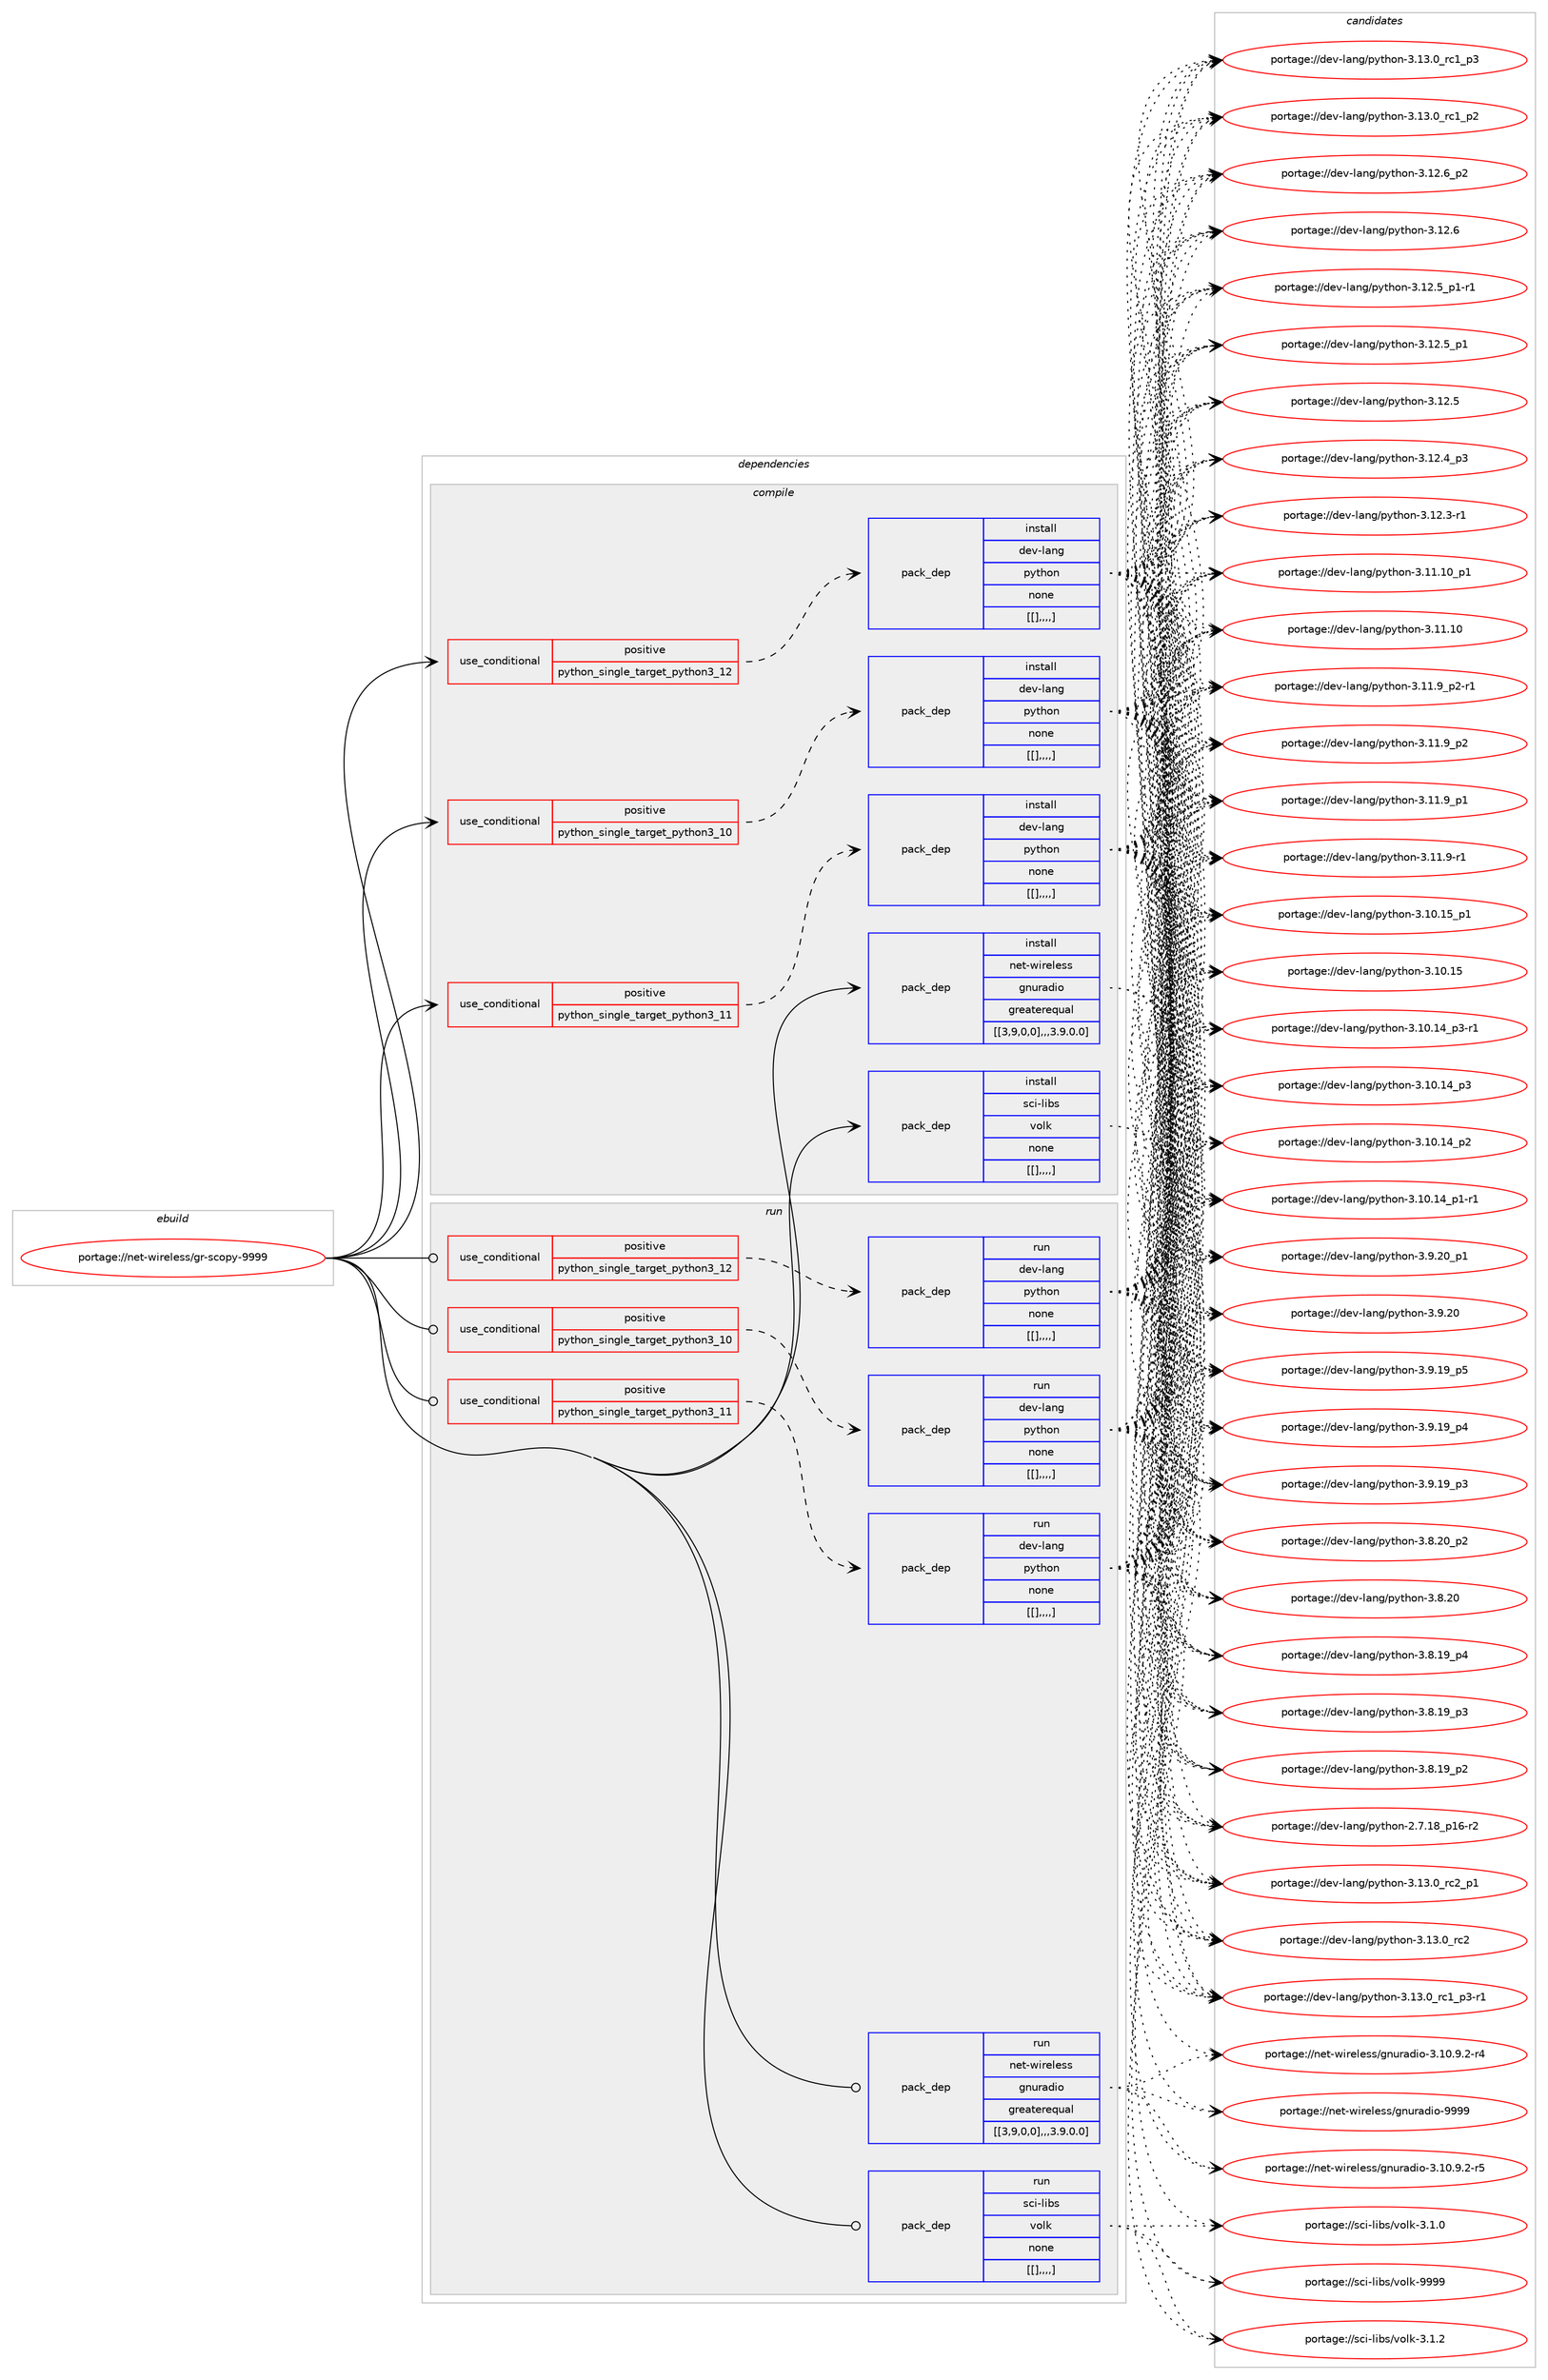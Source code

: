digraph prolog {

# *************
# Graph options
# *************

newrank=true;
concentrate=true;
compound=true;
graph [rankdir=LR,fontname=Helvetica,fontsize=10,ranksep=1.5];#, ranksep=2.5, nodesep=0.2];
edge  [arrowhead=vee];
node  [fontname=Helvetica,fontsize=10];

# **********
# The ebuild
# **********

subgraph cluster_leftcol {
color=gray;
label=<<i>ebuild</i>>;
id [label="portage://net-wireless/gr-scopy-9999", color=red, width=4, href="../net-wireless/gr-scopy-9999.svg"];
}

# ****************
# The dependencies
# ****************

subgraph cluster_midcol {
color=gray;
label=<<i>dependencies</i>>;
subgraph cluster_compile {
fillcolor="#eeeeee";
style=filled;
label=<<i>compile</i>>;
subgraph cond106685 {
dependency399062 [label=<<TABLE BORDER="0" CELLBORDER="1" CELLSPACING="0" CELLPADDING="4"><TR><TD ROWSPAN="3" CELLPADDING="10">use_conditional</TD></TR><TR><TD>positive</TD></TR><TR><TD>python_single_target_python3_10</TD></TR></TABLE>>, shape=none, color=red];
subgraph pack289542 {
dependency399063 [label=<<TABLE BORDER="0" CELLBORDER="1" CELLSPACING="0" CELLPADDING="4" WIDTH="220"><TR><TD ROWSPAN="6" CELLPADDING="30">pack_dep</TD></TR><TR><TD WIDTH="110">install</TD></TR><TR><TD>dev-lang</TD></TR><TR><TD>python</TD></TR><TR><TD>none</TD></TR><TR><TD>[[],,,,]</TD></TR></TABLE>>, shape=none, color=blue];
}
dependency399062:e -> dependency399063:w [weight=20,style="dashed",arrowhead="vee"];
}
id:e -> dependency399062:w [weight=20,style="solid",arrowhead="vee"];
subgraph cond106686 {
dependency399064 [label=<<TABLE BORDER="0" CELLBORDER="1" CELLSPACING="0" CELLPADDING="4"><TR><TD ROWSPAN="3" CELLPADDING="10">use_conditional</TD></TR><TR><TD>positive</TD></TR><TR><TD>python_single_target_python3_11</TD></TR></TABLE>>, shape=none, color=red];
subgraph pack289543 {
dependency399065 [label=<<TABLE BORDER="0" CELLBORDER="1" CELLSPACING="0" CELLPADDING="4" WIDTH="220"><TR><TD ROWSPAN="6" CELLPADDING="30">pack_dep</TD></TR><TR><TD WIDTH="110">install</TD></TR><TR><TD>dev-lang</TD></TR><TR><TD>python</TD></TR><TR><TD>none</TD></TR><TR><TD>[[],,,,]</TD></TR></TABLE>>, shape=none, color=blue];
}
dependency399064:e -> dependency399065:w [weight=20,style="dashed",arrowhead="vee"];
}
id:e -> dependency399064:w [weight=20,style="solid",arrowhead="vee"];
subgraph cond106687 {
dependency399066 [label=<<TABLE BORDER="0" CELLBORDER="1" CELLSPACING="0" CELLPADDING="4"><TR><TD ROWSPAN="3" CELLPADDING="10">use_conditional</TD></TR><TR><TD>positive</TD></TR><TR><TD>python_single_target_python3_12</TD></TR></TABLE>>, shape=none, color=red];
subgraph pack289544 {
dependency399067 [label=<<TABLE BORDER="0" CELLBORDER="1" CELLSPACING="0" CELLPADDING="4" WIDTH="220"><TR><TD ROWSPAN="6" CELLPADDING="30">pack_dep</TD></TR><TR><TD WIDTH="110">install</TD></TR><TR><TD>dev-lang</TD></TR><TR><TD>python</TD></TR><TR><TD>none</TD></TR><TR><TD>[[],,,,]</TD></TR></TABLE>>, shape=none, color=blue];
}
dependency399066:e -> dependency399067:w [weight=20,style="dashed",arrowhead="vee"];
}
id:e -> dependency399066:w [weight=20,style="solid",arrowhead="vee"];
subgraph pack289545 {
dependency399068 [label=<<TABLE BORDER="0" CELLBORDER="1" CELLSPACING="0" CELLPADDING="4" WIDTH="220"><TR><TD ROWSPAN="6" CELLPADDING="30">pack_dep</TD></TR><TR><TD WIDTH="110">install</TD></TR><TR><TD>net-wireless</TD></TR><TR><TD>gnuradio</TD></TR><TR><TD>greaterequal</TD></TR><TR><TD>[[3,9,0,0],,,3.9.0.0]</TD></TR></TABLE>>, shape=none, color=blue];
}
id:e -> dependency399068:w [weight=20,style="solid",arrowhead="vee"];
subgraph pack289546 {
dependency399069 [label=<<TABLE BORDER="0" CELLBORDER="1" CELLSPACING="0" CELLPADDING="4" WIDTH="220"><TR><TD ROWSPAN="6" CELLPADDING="30">pack_dep</TD></TR><TR><TD WIDTH="110">install</TD></TR><TR><TD>sci-libs</TD></TR><TR><TD>volk</TD></TR><TR><TD>none</TD></TR><TR><TD>[[],,,,]</TD></TR></TABLE>>, shape=none, color=blue];
}
id:e -> dependency399069:w [weight=20,style="solid",arrowhead="vee"];
}
subgraph cluster_compileandrun {
fillcolor="#eeeeee";
style=filled;
label=<<i>compile and run</i>>;
}
subgraph cluster_run {
fillcolor="#eeeeee";
style=filled;
label=<<i>run</i>>;
subgraph cond106688 {
dependency399070 [label=<<TABLE BORDER="0" CELLBORDER="1" CELLSPACING="0" CELLPADDING="4"><TR><TD ROWSPAN="3" CELLPADDING="10">use_conditional</TD></TR><TR><TD>positive</TD></TR><TR><TD>python_single_target_python3_10</TD></TR></TABLE>>, shape=none, color=red];
subgraph pack289547 {
dependency399071 [label=<<TABLE BORDER="0" CELLBORDER="1" CELLSPACING="0" CELLPADDING="4" WIDTH="220"><TR><TD ROWSPAN="6" CELLPADDING="30">pack_dep</TD></TR><TR><TD WIDTH="110">run</TD></TR><TR><TD>dev-lang</TD></TR><TR><TD>python</TD></TR><TR><TD>none</TD></TR><TR><TD>[[],,,,]</TD></TR></TABLE>>, shape=none, color=blue];
}
dependency399070:e -> dependency399071:w [weight=20,style="dashed",arrowhead="vee"];
}
id:e -> dependency399070:w [weight=20,style="solid",arrowhead="odot"];
subgraph cond106689 {
dependency399072 [label=<<TABLE BORDER="0" CELLBORDER="1" CELLSPACING="0" CELLPADDING="4"><TR><TD ROWSPAN="3" CELLPADDING="10">use_conditional</TD></TR><TR><TD>positive</TD></TR><TR><TD>python_single_target_python3_11</TD></TR></TABLE>>, shape=none, color=red];
subgraph pack289548 {
dependency399073 [label=<<TABLE BORDER="0" CELLBORDER="1" CELLSPACING="0" CELLPADDING="4" WIDTH="220"><TR><TD ROWSPAN="6" CELLPADDING="30">pack_dep</TD></TR><TR><TD WIDTH="110">run</TD></TR><TR><TD>dev-lang</TD></TR><TR><TD>python</TD></TR><TR><TD>none</TD></TR><TR><TD>[[],,,,]</TD></TR></TABLE>>, shape=none, color=blue];
}
dependency399072:e -> dependency399073:w [weight=20,style="dashed",arrowhead="vee"];
}
id:e -> dependency399072:w [weight=20,style="solid",arrowhead="odot"];
subgraph cond106690 {
dependency399074 [label=<<TABLE BORDER="0" CELLBORDER="1" CELLSPACING="0" CELLPADDING="4"><TR><TD ROWSPAN="3" CELLPADDING="10">use_conditional</TD></TR><TR><TD>positive</TD></TR><TR><TD>python_single_target_python3_12</TD></TR></TABLE>>, shape=none, color=red];
subgraph pack289549 {
dependency399075 [label=<<TABLE BORDER="0" CELLBORDER="1" CELLSPACING="0" CELLPADDING="4" WIDTH="220"><TR><TD ROWSPAN="6" CELLPADDING="30">pack_dep</TD></TR><TR><TD WIDTH="110">run</TD></TR><TR><TD>dev-lang</TD></TR><TR><TD>python</TD></TR><TR><TD>none</TD></TR><TR><TD>[[],,,,]</TD></TR></TABLE>>, shape=none, color=blue];
}
dependency399074:e -> dependency399075:w [weight=20,style="dashed",arrowhead="vee"];
}
id:e -> dependency399074:w [weight=20,style="solid",arrowhead="odot"];
subgraph pack289550 {
dependency399076 [label=<<TABLE BORDER="0" CELLBORDER="1" CELLSPACING="0" CELLPADDING="4" WIDTH="220"><TR><TD ROWSPAN="6" CELLPADDING="30">pack_dep</TD></TR><TR><TD WIDTH="110">run</TD></TR><TR><TD>net-wireless</TD></TR><TR><TD>gnuradio</TD></TR><TR><TD>greaterequal</TD></TR><TR><TD>[[3,9,0,0],,,3.9.0.0]</TD></TR></TABLE>>, shape=none, color=blue];
}
id:e -> dependency399076:w [weight=20,style="solid",arrowhead="odot"];
subgraph pack289551 {
dependency399077 [label=<<TABLE BORDER="0" CELLBORDER="1" CELLSPACING="0" CELLPADDING="4" WIDTH="220"><TR><TD ROWSPAN="6" CELLPADDING="30">pack_dep</TD></TR><TR><TD WIDTH="110">run</TD></TR><TR><TD>sci-libs</TD></TR><TR><TD>volk</TD></TR><TR><TD>none</TD></TR><TR><TD>[[],,,,]</TD></TR></TABLE>>, shape=none, color=blue];
}
id:e -> dependency399077:w [weight=20,style="solid",arrowhead="odot"];
}
}

# **************
# The candidates
# **************

subgraph cluster_choices {
rank=same;
color=gray;
label=<<i>candidates</i>>;

subgraph choice289542 {
color=black;
nodesep=1;
choice100101118451089711010347112121116104111110455146495146489511499509511249 [label="portage://dev-lang/python-3.13.0_rc2_p1", color=red, width=4,href="../dev-lang/python-3.13.0_rc2_p1.svg"];
choice10010111845108971101034711212111610411111045514649514648951149950 [label="portage://dev-lang/python-3.13.0_rc2", color=red, width=4,href="../dev-lang/python-3.13.0_rc2.svg"];
choice1001011184510897110103471121211161041111104551464951464895114994995112514511449 [label="portage://dev-lang/python-3.13.0_rc1_p3-r1", color=red, width=4,href="../dev-lang/python-3.13.0_rc1_p3-r1.svg"];
choice100101118451089711010347112121116104111110455146495146489511499499511251 [label="portage://dev-lang/python-3.13.0_rc1_p3", color=red, width=4,href="../dev-lang/python-3.13.0_rc1_p3.svg"];
choice100101118451089711010347112121116104111110455146495146489511499499511250 [label="portage://dev-lang/python-3.13.0_rc1_p2", color=red, width=4,href="../dev-lang/python-3.13.0_rc1_p2.svg"];
choice100101118451089711010347112121116104111110455146495046549511250 [label="portage://dev-lang/python-3.12.6_p2", color=red, width=4,href="../dev-lang/python-3.12.6_p2.svg"];
choice10010111845108971101034711212111610411111045514649504654 [label="portage://dev-lang/python-3.12.6", color=red, width=4,href="../dev-lang/python-3.12.6.svg"];
choice1001011184510897110103471121211161041111104551464950465395112494511449 [label="portage://dev-lang/python-3.12.5_p1-r1", color=red, width=4,href="../dev-lang/python-3.12.5_p1-r1.svg"];
choice100101118451089711010347112121116104111110455146495046539511249 [label="portage://dev-lang/python-3.12.5_p1", color=red, width=4,href="../dev-lang/python-3.12.5_p1.svg"];
choice10010111845108971101034711212111610411111045514649504653 [label="portage://dev-lang/python-3.12.5", color=red, width=4,href="../dev-lang/python-3.12.5.svg"];
choice100101118451089711010347112121116104111110455146495046529511251 [label="portage://dev-lang/python-3.12.4_p3", color=red, width=4,href="../dev-lang/python-3.12.4_p3.svg"];
choice100101118451089711010347112121116104111110455146495046514511449 [label="portage://dev-lang/python-3.12.3-r1", color=red, width=4,href="../dev-lang/python-3.12.3-r1.svg"];
choice10010111845108971101034711212111610411111045514649494649489511249 [label="portage://dev-lang/python-3.11.10_p1", color=red, width=4,href="../dev-lang/python-3.11.10_p1.svg"];
choice1001011184510897110103471121211161041111104551464949464948 [label="portage://dev-lang/python-3.11.10", color=red, width=4,href="../dev-lang/python-3.11.10.svg"];
choice1001011184510897110103471121211161041111104551464949465795112504511449 [label="portage://dev-lang/python-3.11.9_p2-r1", color=red, width=4,href="../dev-lang/python-3.11.9_p2-r1.svg"];
choice100101118451089711010347112121116104111110455146494946579511250 [label="portage://dev-lang/python-3.11.9_p2", color=red, width=4,href="../dev-lang/python-3.11.9_p2.svg"];
choice100101118451089711010347112121116104111110455146494946579511249 [label="portage://dev-lang/python-3.11.9_p1", color=red, width=4,href="../dev-lang/python-3.11.9_p1.svg"];
choice100101118451089711010347112121116104111110455146494946574511449 [label="portage://dev-lang/python-3.11.9-r1", color=red, width=4,href="../dev-lang/python-3.11.9-r1.svg"];
choice10010111845108971101034711212111610411111045514649484649539511249 [label="portage://dev-lang/python-3.10.15_p1", color=red, width=4,href="../dev-lang/python-3.10.15_p1.svg"];
choice1001011184510897110103471121211161041111104551464948464953 [label="portage://dev-lang/python-3.10.15", color=red, width=4,href="../dev-lang/python-3.10.15.svg"];
choice100101118451089711010347112121116104111110455146494846495295112514511449 [label="portage://dev-lang/python-3.10.14_p3-r1", color=red, width=4,href="../dev-lang/python-3.10.14_p3-r1.svg"];
choice10010111845108971101034711212111610411111045514649484649529511251 [label="portage://dev-lang/python-3.10.14_p3", color=red, width=4,href="../dev-lang/python-3.10.14_p3.svg"];
choice10010111845108971101034711212111610411111045514649484649529511250 [label="portage://dev-lang/python-3.10.14_p2", color=red, width=4,href="../dev-lang/python-3.10.14_p2.svg"];
choice100101118451089711010347112121116104111110455146494846495295112494511449 [label="portage://dev-lang/python-3.10.14_p1-r1", color=red, width=4,href="../dev-lang/python-3.10.14_p1-r1.svg"];
choice100101118451089711010347112121116104111110455146574650489511249 [label="portage://dev-lang/python-3.9.20_p1", color=red, width=4,href="../dev-lang/python-3.9.20_p1.svg"];
choice10010111845108971101034711212111610411111045514657465048 [label="portage://dev-lang/python-3.9.20", color=red, width=4,href="../dev-lang/python-3.9.20.svg"];
choice100101118451089711010347112121116104111110455146574649579511253 [label="portage://dev-lang/python-3.9.19_p5", color=red, width=4,href="../dev-lang/python-3.9.19_p5.svg"];
choice100101118451089711010347112121116104111110455146574649579511252 [label="portage://dev-lang/python-3.9.19_p4", color=red, width=4,href="../dev-lang/python-3.9.19_p4.svg"];
choice100101118451089711010347112121116104111110455146574649579511251 [label="portage://dev-lang/python-3.9.19_p3", color=red, width=4,href="../dev-lang/python-3.9.19_p3.svg"];
choice100101118451089711010347112121116104111110455146564650489511250 [label="portage://dev-lang/python-3.8.20_p2", color=red, width=4,href="../dev-lang/python-3.8.20_p2.svg"];
choice10010111845108971101034711212111610411111045514656465048 [label="portage://dev-lang/python-3.8.20", color=red, width=4,href="../dev-lang/python-3.8.20.svg"];
choice100101118451089711010347112121116104111110455146564649579511252 [label="portage://dev-lang/python-3.8.19_p4", color=red, width=4,href="../dev-lang/python-3.8.19_p4.svg"];
choice100101118451089711010347112121116104111110455146564649579511251 [label="portage://dev-lang/python-3.8.19_p3", color=red, width=4,href="../dev-lang/python-3.8.19_p3.svg"];
choice100101118451089711010347112121116104111110455146564649579511250 [label="portage://dev-lang/python-3.8.19_p2", color=red, width=4,href="../dev-lang/python-3.8.19_p2.svg"];
choice100101118451089711010347112121116104111110455046554649569511249544511450 [label="portage://dev-lang/python-2.7.18_p16-r2", color=red, width=4,href="../dev-lang/python-2.7.18_p16-r2.svg"];
dependency399063:e -> choice100101118451089711010347112121116104111110455146495146489511499509511249:w [style=dotted,weight="100"];
dependency399063:e -> choice10010111845108971101034711212111610411111045514649514648951149950:w [style=dotted,weight="100"];
dependency399063:e -> choice1001011184510897110103471121211161041111104551464951464895114994995112514511449:w [style=dotted,weight="100"];
dependency399063:e -> choice100101118451089711010347112121116104111110455146495146489511499499511251:w [style=dotted,weight="100"];
dependency399063:e -> choice100101118451089711010347112121116104111110455146495146489511499499511250:w [style=dotted,weight="100"];
dependency399063:e -> choice100101118451089711010347112121116104111110455146495046549511250:w [style=dotted,weight="100"];
dependency399063:e -> choice10010111845108971101034711212111610411111045514649504654:w [style=dotted,weight="100"];
dependency399063:e -> choice1001011184510897110103471121211161041111104551464950465395112494511449:w [style=dotted,weight="100"];
dependency399063:e -> choice100101118451089711010347112121116104111110455146495046539511249:w [style=dotted,weight="100"];
dependency399063:e -> choice10010111845108971101034711212111610411111045514649504653:w [style=dotted,weight="100"];
dependency399063:e -> choice100101118451089711010347112121116104111110455146495046529511251:w [style=dotted,weight="100"];
dependency399063:e -> choice100101118451089711010347112121116104111110455146495046514511449:w [style=dotted,weight="100"];
dependency399063:e -> choice10010111845108971101034711212111610411111045514649494649489511249:w [style=dotted,weight="100"];
dependency399063:e -> choice1001011184510897110103471121211161041111104551464949464948:w [style=dotted,weight="100"];
dependency399063:e -> choice1001011184510897110103471121211161041111104551464949465795112504511449:w [style=dotted,weight="100"];
dependency399063:e -> choice100101118451089711010347112121116104111110455146494946579511250:w [style=dotted,weight="100"];
dependency399063:e -> choice100101118451089711010347112121116104111110455146494946579511249:w [style=dotted,weight="100"];
dependency399063:e -> choice100101118451089711010347112121116104111110455146494946574511449:w [style=dotted,weight="100"];
dependency399063:e -> choice10010111845108971101034711212111610411111045514649484649539511249:w [style=dotted,weight="100"];
dependency399063:e -> choice1001011184510897110103471121211161041111104551464948464953:w [style=dotted,weight="100"];
dependency399063:e -> choice100101118451089711010347112121116104111110455146494846495295112514511449:w [style=dotted,weight="100"];
dependency399063:e -> choice10010111845108971101034711212111610411111045514649484649529511251:w [style=dotted,weight="100"];
dependency399063:e -> choice10010111845108971101034711212111610411111045514649484649529511250:w [style=dotted,weight="100"];
dependency399063:e -> choice100101118451089711010347112121116104111110455146494846495295112494511449:w [style=dotted,weight="100"];
dependency399063:e -> choice100101118451089711010347112121116104111110455146574650489511249:w [style=dotted,weight="100"];
dependency399063:e -> choice10010111845108971101034711212111610411111045514657465048:w [style=dotted,weight="100"];
dependency399063:e -> choice100101118451089711010347112121116104111110455146574649579511253:w [style=dotted,weight="100"];
dependency399063:e -> choice100101118451089711010347112121116104111110455146574649579511252:w [style=dotted,weight="100"];
dependency399063:e -> choice100101118451089711010347112121116104111110455146574649579511251:w [style=dotted,weight="100"];
dependency399063:e -> choice100101118451089711010347112121116104111110455146564650489511250:w [style=dotted,weight="100"];
dependency399063:e -> choice10010111845108971101034711212111610411111045514656465048:w [style=dotted,weight="100"];
dependency399063:e -> choice100101118451089711010347112121116104111110455146564649579511252:w [style=dotted,weight="100"];
dependency399063:e -> choice100101118451089711010347112121116104111110455146564649579511251:w [style=dotted,weight="100"];
dependency399063:e -> choice100101118451089711010347112121116104111110455146564649579511250:w [style=dotted,weight="100"];
dependency399063:e -> choice100101118451089711010347112121116104111110455046554649569511249544511450:w [style=dotted,weight="100"];
}
subgraph choice289543 {
color=black;
nodesep=1;
choice100101118451089711010347112121116104111110455146495146489511499509511249 [label="portage://dev-lang/python-3.13.0_rc2_p1", color=red, width=4,href="../dev-lang/python-3.13.0_rc2_p1.svg"];
choice10010111845108971101034711212111610411111045514649514648951149950 [label="portage://dev-lang/python-3.13.0_rc2", color=red, width=4,href="../dev-lang/python-3.13.0_rc2.svg"];
choice1001011184510897110103471121211161041111104551464951464895114994995112514511449 [label="portage://dev-lang/python-3.13.0_rc1_p3-r1", color=red, width=4,href="../dev-lang/python-3.13.0_rc1_p3-r1.svg"];
choice100101118451089711010347112121116104111110455146495146489511499499511251 [label="portage://dev-lang/python-3.13.0_rc1_p3", color=red, width=4,href="../dev-lang/python-3.13.0_rc1_p3.svg"];
choice100101118451089711010347112121116104111110455146495146489511499499511250 [label="portage://dev-lang/python-3.13.0_rc1_p2", color=red, width=4,href="../dev-lang/python-3.13.0_rc1_p2.svg"];
choice100101118451089711010347112121116104111110455146495046549511250 [label="portage://dev-lang/python-3.12.6_p2", color=red, width=4,href="../dev-lang/python-3.12.6_p2.svg"];
choice10010111845108971101034711212111610411111045514649504654 [label="portage://dev-lang/python-3.12.6", color=red, width=4,href="../dev-lang/python-3.12.6.svg"];
choice1001011184510897110103471121211161041111104551464950465395112494511449 [label="portage://dev-lang/python-3.12.5_p1-r1", color=red, width=4,href="../dev-lang/python-3.12.5_p1-r1.svg"];
choice100101118451089711010347112121116104111110455146495046539511249 [label="portage://dev-lang/python-3.12.5_p1", color=red, width=4,href="../dev-lang/python-3.12.5_p1.svg"];
choice10010111845108971101034711212111610411111045514649504653 [label="portage://dev-lang/python-3.12.5", color=red, width=4,href="../dev-lang/python-3.12.5.svg"];
choice100101118451089711010347112121116104111110455146495046529511251 [label="portage://dev-lang/python-3.12.4_p3", color=red, width=4,href="../dev-lang/python-3.12.4_p3.svg"];
choice100101118451089711010347112121116104111110455146495046514511449 [label="portage://dev-lang/python-3.12.3-r1", color=red, width=4,href="../dev-lang/python-3.12.3-r1.svg"];
choice10010111845108971101034711212111610411111045514649494649489511249 [label="portage://dev-lang/python-3.11.10_p1", color=red, width=4,href="../dev-lang/python-3.11.10_p1.svg"];
choice1001011184510897110103471121211161041111104551464949464948 [label="portage://dev-lang/python-3.11.10", color=red, width=4,href="../dev-lang/python-3.11.10.svg"];
choice1001011184510897110103471121211161041111104551464949465795112504511449 [label="portage://dev-lang/python-3.11.9_p2-r1", color=red, width=4,href="../dev-lang/python-3.11.9_p2-r1.svg"];
choice100101118451089711010347112121116104111110455146494946579511250 [label="portage://dev-lang/python-3.11.9_p2", color=red, width=4,href="../dev-lang/python-3.11.9_p2.svg"];
choice100101118451089711010347112121116104111110455146494946579511249 [label="portage://dev-lang/python-3.11.9_p1", color=red, width=4,href="../dev-lang/python-3.11.9_p1.svg"];
choice100101118451089711010347112121116104111110455146494946574511449 [label="portage://dev-lang/python-3.11.9-r1", color=red, width=4,href="../dev-lang/python-3.11.9-r1.svg"];
choice10010111845108971101034711212111610411111045514649484649539511249 [label="portage://dev-lang/python-3.10.15_p1", color=red, width=4,href="../dev-lang/python-3.10.15_p1.svg"];
choice1001011184510897110103471121211161041111104551464948464953 [label="portage://dev-lang/python-3.10.15", color=red, width=4,href="../dev-lang/python-3.10.15.svg"];
choice100101118451089711010347112121116104111110455146494846495295112514511449 [label="portage://dev-lang/python-3.10.14_p3-r1", color=red, width=4,href="../dev-lang/python-3.10.14_p3-r1.svg"];
choice10010111845108971101034711212111610411111045514649484649529511251 [label="portage://dev-lang/python-3.10.14_p3", color=red, width=4,href="../dev-lang/python-3.10.14_p3.svg"];
choice10010111845108971101034711212111610411111045514649484649529511250 [label="portage://dev-lang/python-3.10.14_p2", color=red, width=4,href="../dev-lang/python-3.10.14_p2.svg"];
choice100101118451089711010347112121116104111110455146494846495295112494511449 [label="portage://dev-lang/python-3.10.14_p1-r1", color=red, width=4,href="../dev-lang/python-3.10.14_p1-r1.svg"];
choice100101118451089711010347112121116104111110455146574650489511249 [label="portage://dev-lang/python-3.9.20_p1", color=red, width=4,href="../dev-lang/python-3.9.20_p1.svg"];
choice10010111845108971101034711212111610411111045514657465048 [label="portage://dev-lang/python-3.9.20", color=red, width=4,href="../dev-lang/python-3.9.20.svg"];
choice100101118451089711010347112121116104111110455146574649579511253 [label="portage://dev-lang/python-3.9.19_p5", color=red, width=4,href="../dev-lang/python-3.9.19_p5.svg"];
choice100101118451089711010347112121116104111110455146574649579511252 [label="portage://dev-lang/python-3.9.19_p4", color=red, width=4,href="../dev-lang/python-3.9.19_p4.svg"];
choice100101118451089711010347112121116104111110455146574649579511251 [label="portage://dev-lang/python-3.9.19_p3", color=red, width=4,href="../dev-lang/python-3.9.19_p3.svg"];
choice100101118451089711010347112121116104111110455146564650489511250 [label="portage://dev-lang/python-3.8.20_p2", color=red, width=4,href="../dev-lang/python-3.8.20_p2.svg"];
choice10010111845108971101034711212111610411111045514656465048 [label="portage://dev-lang/python-3.8.20", color=red, width=4,href="../dev-lang/python-3.8.20.svg"];
choice100101118451089711010347112121116104111110455146564649579511252 [label="portage://dev-lang/python-3.8.19_p4", color=red, width=4,href="../dev-lang/python-3.8.19_p4.svg"];
choice100101118451089711010347112121116104111110455146564649579511251 [label="portage://dev-lang/python-3.8.19_p3", color=red, width=4,href="../dev-lang/python-3.8.19_p3.svg"];
choice100101118451089711010347112121116104111110455146564649579511250 [label="portage://dev-lang/python-3.8.19_p2", color=red, width=4,href="../dev-lang/python-3.8.19_p2.svg"];
choice100101118451089711010347112121116104111110455046554649569511249544511450 [label="portage://dev-lang/python-2.7.18_p16-r2", color=red, width=4,href="../dev-lang/python-2.7.18_p16-r2.svg"];
dependency399065:e -> choice100101118451089711010347112121116104111110455146495146489511499509511249:w [style=dotted,weight="100"];
dependency399065:e -> choice10010111845108971101034711212111610411111045514649514648951149950:w [style=dotted,weight="100"];
dependency399065:e -> choice1001011184510897110103471121211161041111104551464951464895114994995112514511449:w [style=dotted,weight="100"];
dependency399065:e -> choice100101118451089711010347112121116104111110455146495146489511499499511251:w [style=dotted,weight="100"];
dependency399065:e -> choice100101118451089711010347112121116104111110455146495146489511499499511250:w [style=dotted,weight="100"];
dependency399065:e -> choice100101118451089711010347112121116104111110455146495046549511250:w [style=dotted,weight="100"];
dependency399065:e -> choice10010111845108971101034711212111610411111045514649504654:w [style=dotted,weight="100"];
dependency399065:e -> choice1001011184510897110103471121211161041111104551464950465395112494511449:w [style=dotted,weight="100"];
dependency399065:e -> choice100101118451089711010347112121116104111110455146495046539511249:w [style=dotted,weight="100"];
dependency399065:e -> choice10010111845108971101034711212111610411111045514649504653:w [style=dotted,weight="100"];
dependency399065:e -> choice100101118451089711010347112121116104111110455146495046529511251:w [style=dotted,weight="100"];
dependency399065:e -> choice100101118451089711010347112121116104111110455146495046514511449:w [style=dotted,weight="100"];
dependency399065:e -> choice10010111845108971101034711212111610411111045514649494649489511249:w [style=dotted,weight="100"];
dependency399065:e -> choice1001011184510897110103471121211161041111104551464949464948:w [style=dotted,weight="100"];
dependency399065:e -> choice1001011184510897110103471121211161041111104551464949465795112504511449:w [style=dotted,weight="100"];
dependency399065:e -> choice100101118451089711010347112121116104111110455146494946579511250:w [style=dotted,weight="100"];
dependency399065:e -> choice100101118451089711010347112121116104111110455146494946579511249:w [style=dotted,weight="100"];
dependency399065:e -> choice100101118451089711010347112121116104111110455146494946574511449:w [style=dotted,weight="100"];
dependency399065:e -> choice10010111845108971101034711212111610411111045514649484649539511249:w [style=dotted,weight="100"];
dependency399065:e -> choice1001011184510897110103471121211161041111104551464948464953:w [style=dotted,weight="100"];
dependency399065:e -> choice100101118451089711010347112121116104111110455146494846495295112514511449:w [style=dotted,weight="100"];
dependency399065:e -> choice10010111845108971101034711212111610411111045514649484649529511251:w [style=dotted,weight="100"];
dependency399065:e -> choice10010111845108971101034711212111610411111045514649484649529511250:w [style=dotted,weight="100"];
dependency399065:e -> choice100101118451089711010347112121116104111110455146494846495295112494511449:w [style=dotted,weight="100"];
dependency399065:e -> choice100101118451089711010347112121116104111110455146574650489511249:w [style=dotted,weight="100"];
dependency399065:e -> choice10010111845108971101034711212111610411111045514657465048:w [style=dotted,weight="100"];
dependency399065:e -> choice100101118451089711010347112121116104111110455146574649579511253:w [style=dotted,weight="100"];
dependency399065:e -> choice100101118451089711010347112121116104111110455146574649579511252:w [style=dotted,weight="100"];
dependency399065:e -> choice100101118451089711010347112121116104111110455146574649579511251:w [style=dotted,weight="100"];
dependency399065:e -> choice100101118451089711010347112121116104111110455146564650489511250:w [style=dotted,weight="100"];
dependency399065:e -> choice10010111845108971101034711212111610411111045514656465048:w [style=dotted,weight="100"];
dependency399065:e -> choice100101118451089711010347112121116104111110455146564649579511252:w [style=dotted,weight="100"];
dependency399065:e -> choice100101118451089711010347112121116104111110455146564649579511251:w [style=dotted,weight="100"];
dependency399065:e -> choice100101118451089711010347112121116104111110455146564649579511250:w [style=dotted,weight="100"];
dependency399065:e -> choice100101118451089711010347112121116104111110455046554649569511249544511450:w [style=dotted,weight="100"];
}
subgraph choice289544 {
color=black;
nodesep=1;
choice100101118451089711010347112121116104111110455146495146489511499509511249 [label="portage://dev-lang/python-3.13.0_rc2_p1", color=red, width=4,href="../dev-lang/python-3.13.0_rc2_p1.svg"];
choice10010111845108971101034711212111610411111045514649514648951149950 [label="portage://dev-lang/python-3.13.0_rc2", color=red, width=4,href="../dev-lang/python-3.13.0_rc2.svg"];
choice1001011184510897110103471121211161041111104551464951464895114994995112514511449 [label="portage://dev-lang/python-3.13.0_rc1_p3-r1", color=red, width=4,href="../dev-lang/python-3.13.0_rc1_p3-r1.svg"];
choice100101118451089711010347112121116104111110455146495146489511499499511251 [label="portage://dev-lang/python-3.13.0_rc1_p3", color=red, width=4,href="../dev-lang/python-3.13.0_rc1_p3.svg"];
choice100101118451089711010347112121116104111110455146495146489511499499511250 [label="portage://dev-lang/python-3.13.0_rc1_p2", color=red, width=4,href="../dev-lang/python-3.13.0_rc1_p2.svg"];
choice100101118451089711010347112121116104111110455146495046549511250 [label="portage://dev-lang/python-3.12.6_p2", color=red, width=4,href="../dev-lang/python-3.12.6_p2.svg"];
choice10010111845108971101034711212111610411111045514649504654 [label="portage://dev-lang/python-3.12.6", color=red, width=4,href="../dev-lang/python-3.12.6.svg"];
choice1001011184510897110103471121211161041111104551464950465395112494511449 [label="portage://dev-lang/python-3.12.5_p1-r1", color=red, width=4,href="../dev-lang/python-3.12.5_p1-r1.svg"];
choice100101118451089711010347112121116104111110455146495046539511249 [label="portage://dev-lang/python-3.12.5_p1", color=red, width=4,href="../dev-lang/python-3.12.5_p1.svg"];
choice10010111845108971101034711212111610411111045514649504653 [label="portage://dev-lang/python-3.12.5", color=red, width=4,href="../dev-lang/python-3.12.5.svg"];
choice100101118451089711010347112121116104111110455146495046529511251 [label="portage://dev-lang/python-3.12.4_p3", color=red, width=4,href="../dev-lang/python-3.12.4_p3.svg"];
choice100101118451089711010347112121116104111110455146495046514511449 [label="portage://dev-lang/python-3.12.3-r1", color=red, width=4,href="../dev-lang/python-3.12.3-r1.svg"];
choice10010111845108971101034711212111610411111045514649494649489511249 [label="portage://dev-lang/python-3.11.10_p1", color=red, width=4,href="../dev-lang/python-3.11.10_p1.svg"];
choice1001011184510897110103471121211161041111104551464949464948 [label="portage://dev-lang/python-3.11.10", color=red, width=4,href="../dev-lang/python-3.11.10.svg"];
choice1001011184510897110103471121211161041111104551464949465795112504511449 [label="portage://dev-lang/python-3.11.9_p2-r1", color=red, width=4,href="../dev-lang/python-3.11.9_p2-r1.svg"];
choice100101118451089711010347112121116104111110455146494946579511250 [label="portage://dev-lang/python-3.11.9_p2", color=red, width=4,href="../dev-lang/python-3.11.9_p2.svg"];
choice100101118451089711010347112121116104111110455146494946579511249 [label="portage://dev-lang/python-3.11.9_p1", color=red, width=4,href="../dev-lang/python-3.11.9_p1.svg"];
choice100101118451089711010347112121116104111110455146494946574511449 [label="portage://dev-lang/python-3.11.9-r1", color=red, width=4,href="../dev-lang/python-3.11.9-r1.svg"];
choice10010111845108971101034711212111610411111045514649484649539511249 [label="portage://dev-lang/python-3.10.15_p1", color=red, width=4,href="../dev-lang/python-3.10.15_p1.svg"];
choice1001011184510897110103471121211161041111104551464948464953 [label="portage://dev-lang/python-3.10.15", color=red, width=4,href="../dev-lang/python-3.10.15.svg"];
choice100101118451089711010347112121116104111110455146494846495295112514511449 [label="portage://dev-lang/python-3.10.14_p3-r1", color=red, width=4,href="../dev-lang/python-3.10.14_p3-r1.svg"];
choice10010111845108971101034711212111610411111045514649484649529511251 [label="portage://dev-lang/python-3.10.14_p3", color=red, width=4,href="../dev-lang/python-3.10.14_p3.svg"];
choice10010111845108971101034711212111610411111045514649484649529511250 [label="portage://dev-lang/python-3.10.14_p2", color=red, width=4,href="../dev-lang/python-3.10.14_p2.svg"];
choice100101118451089711010347112121116104111110455146494846495295112494511449 [label="portage://dev-lang/python-3.10.14_p1-r1", color=red, width=4,href="../dev-lang/python-3.10.14_p1-r1.svg"];
choice100101118451089711010347112121116104111110455146574650489511249 [label="portage://dev-lang/python-3.9.20_p1", color=red, width=4,href="../dev-lang/python-3.9.20_p1.svg"];
choice10010111845108971101034711212111610411111045514657465048 [label="portage://dev-lang/python-3.9.20", color=red, width=4,href="../dev-lang/python-3.9.20.svg"];
choice100101118451089711010347112121116104111110455146574649579511253 [label="portage://dev-lang/python-3.9.19_p5", color=red, width=4,href="../dev-lang/python-3.9.19_p5.svg"];
choice100101118451089711010347112121116104111110455146574649579511252 [label="portage://dev-lang/python-3.9.19_p4", color=red, width=4,href="../dev-lang/python-3.9.19_p4.svg"];
choice100101118451089711010347112121116104111110455146574649579511251 [label="portage://dev-lang/python-3.9.19_p3", color=red, width=4,href="../dev-lang/python-3.9.19_p3.svg"];
choice100101118451089711010347112121116104111110455146564650489511250 [label="portage://dev-lang/python-3.8.20_p2", color=red, width=4,href="../dev-lang/python-3.8.20_p2.svg"];
choice10010111845108971101034711212111610411111045514656465048 [label="portage://dev-lang/python-3.8.20", color=red, width=4,href="../dev-lang/python-3.8.20.svg"];
choice100101118451089711010347112121116104111110455146564649579511252 [label="portage://dev-lang/python-3.8.19_p4", color=red, width=4,href="../dev-lang/python-3.8.19_p4.svg"];
choice100101118451089711010347112121116104111110455146564649579511251 [label="portage://dev-lang/python-3.8.19_p3", color=red, width=4,href="../dev-lang/python-3.8.19_p3.svg"];
choice100101118451089711010347112121116104111110455146564649579511250 [label="portage://dev-lang/python-3.8.19_p2", color=red, width=4,href="../dev-lang/python-3.8.19_p2.svg"];
choice100101118451089711010347112121116104111110455046554649569511249544511450 [label="portage://dev-lang/python-2.7.18_p16-r2", color=red, width=4,href="../dev-lang/python-2.7.18_p16-r2.svg"];
dependency399067:e -> choice100101118451089711010347112121116104111110455146495146489511499509511249:w [style=dotted,weight="100"];
dependency399067:e -> choice10010111845108971101034711212111610411111045514649514648951149950:w [style=dotted,weight="100"];
dependency399067:e -> choice1001011184510897110103471121211161041111104551464951464895114994995112514511449:w [style=dotted,weight="100"];
dependency399067:e -> choice100101118451089711010347112121116104111110455146495146489511499499511251:w [style=dotted,weight="100"];
dependency399067:e -> choice100101118451089711010347112121116104111110455146495146489511499499511250:w [style=dotted,weight="100"];
dependency399067:e -> choice100101118451089711010347112121116104111110455146495046549511250:w [style=dotted,weight="100"];
dependency399067:e -> choice10010111845108971101034711212111610411111045514649504654:w [style=dotted,weight="100"];
dependency399067:e -> choice1001011184510897110103471121211161041111104551464950465395112494511449:w [style=dotted,weight="100"];
dependency399067:e -> choice100101118451089711010347112121116104111110455146495046539511249:w [style=dotted,weight="100"];
dependency399067:e -> choice10010111845108971101034711212111610411111045514649504653:w [style=dotted,weight="100"];
dependency399067:e -> choice100101118451089711010347112121116104111110455146495046529511251:w [style=dotted,weight="100"];
dependency399067:e -> choice100101118451089711010347112121116104111110455146495046514511449:w [style=dotted,weight="100"];
dependency399067:e -> choice10010111845108971101034711212111610411111045514649494649489511249:w [style=dotted,weight="100"];
dependency399067:e -> choice1001011184510897110103471121211161041111104551464949464948:w [style=dotted,weight="100"];
dependency399067:e -> choice1001011184510897110103471121211161041111104551464949465795112504511449:w [style=dotted,weight="100"];
dependency399067:e -> choice100101118451089711010347112121116104111110455146494946579511250:w [style=dotted,weight="100"];
dependency399067:e -> choice100101118451089711010347112121116104111110455146494946579511249:w [style=dotted,weight="100"];
dependency399067:e -> choice100101118451089711010347112121116104111110455146494946574511449:w [style=dotted,weight="100"];
dependency399067:e -> choice10010111845108971101034711212111610411111045514649484649539511249:w [style=dotted,weight="100"];
dependency399067:e -> choice1001011184510897110103471121211161041111104551464948464953:w [style=dotted,weight="100"];
dependency399067:e -> choice100101118451089711010347112121116104111110455146494846495295112514511449:w [style=dotted,weight="100"];
dependency399067:e -> choice10010111845108971101034711212111610411111045514649484649529511251:w [style=dotted,weight="100"];
dependency399067:e -> choice10010111845108971101034711212111610411111045514649484649529511250:w [style=dotted,weight="100"];
dependency399067:e -> choice100101118451089711010347112121116104111110455146494846495295112494511449:w [style=dotted,weight="100"];
dependency399067:e -> choice100101118451089711010347112121116104111110455146574650489511249:w [style=dotted,weight="100"];
dependency399067:e -> choice10010111845108971101034711212111610411111045514657465048:w [style=dotted,weight="100"];
dependency399067:e -> choice100101118451089711010347112121116104111110455146574649579511253:w [style=dotted,weight="100"];
dependency399067:e -> choice100101118451089711010347112121116104111110455146574649579511252:w [style=dotted,weight="100"];
dependency399067:e -> choice100101118451089711010347112121116104111110455146574649579511251:w [style=dotted,weight="100"];
dependency399067:e -> choice100101118451089711010347112121116104111110455146564650489511250:w [style=dotted,weight="100"];
dependency399067:e -> choice10010111845108971101034711212111610411111045514656465048:w [style=dotted,weight="100"];
dependency399067:e -> choice100101118451089711010347112121116104111110455146564649579511252:w [style=dotted,weight="100"];
dependency399067:e -> choice100101118451089711010347112121116104111110455146564649579511251:w [style=dotted,weight="100"];
dependency399067:e -> choice100101118451089711010347112121116104111110455146564649579511250:w [style=dotted,weight="100"];
dependency399067:e -> choice100101118451089711010347112121116104111110455046554649569511249544511450:w [style=dotted,weight="100"];
}
subgraph choice289545 {
color=black;
nodesep=1;
choice1101011164511910511410110810111511547103110117114971001051114557575757 [label="portage://net-wireless/gnuradio-9999", color=red, width=4,href="../net-wireless/gnuradio-9999.svg"];
choice1101011164511910511410110810111511547103110117114971001051114551464948465746504511453 [label="portage://net-wireless/gnuradio-3.10.9.2-r5", color=red, width=4,href="../net-wireless/gnuradio-3.10.9.2-r5.svg"];
choice1101011164511910511410110810111511547103110117114971001051114551464948465746504511452 [label="portage://net-wireless/gnuradio-3.10.9.2-r4", color=red, width=4,href="../net-wireless/gnuradio-3.10.9.2-r4.svg"];
dependency399068:e -> choice1101011164511910511410110810111511547103110117114971001051114557575757:w [style=dotted,weight="100"];
dependency399068:e -> choice1101011164511910511410110810111511547103110117114971001051114551464948465746504511453:w [style=dotted,weight="100"];
dependency399068:e -> choice1101011164511910511410110810111511547103110117114971001051114551464948465746504511452:w [style=dotted,weight="100"];
}
subgraph choice289546 {
color=black;
nodesep=1;
choice115991054510810598115471181111081074557575757 [label="portage://sci-libs/volk-9999", color=red, width=4,href="../sci-libs/volk-9999.svg"];
choice11599105451081059811547118111108107455146494650 [label="portage://sci-libs/volk-3.1.2", color=red, width=4,href="../sci-libs/volk-3.1.2.svg"];
choice11599105451081059811547118111108107455146494648 [label="portage://sci-libs/volk-3.1.0", color=red, width=4,href="../sci-libs/volk-3.1.0.svg"];
dependency399069:e -> choice115991054510810598115471181111081074557575757:w [style=dotted,weight="100"];
dependency399069:e -> choice11599105451081059811547118111108107455146494650:w [style=dotted,weight="100"];
dependency399069:e -> choice11599105451081059811547118111108107455146494648:w [style=dotted,weight="100"];
}
subgraph choice289547 {
color=black;
nodesep=1;
choice100101118451089711010347112121116104111110455146495146489511499509511249 [label="portage://dev-lang/python-3.13.0_rc2_p1", color=red, width=4,href="../dev-lang/python-3.13.0_rc2_p1.svg"];
choice10010111845108971101034711212111610411111045514649514648951149950 [label="portage://dev-lang/python-3.13.0_rc2", color=red, width=4,href="../dev-lang/python-3.13.0_rc2.svg"];
choice1001011184510897110103471121211161041111104551464951464895114994995112514511449 [label="portage://dev-lang/python-3.13.0_rc1_p3-r1", color=red, width=4,href="../dev-lang/python-3.13.0_rc1_p3-r1.svg"];
choice100101118451089711010347112121116104111110455146495146489511499499511251 [label="portage://dev-lang/python-3.13.0_rc1_p3", color=red, width=4,href="../dev-lang/python-3.13.0_rc1_p3.svg"];
choice100101118451089711010347112121116104111110455146495146489511499499511250 [label="portage://dev-lang/python-3.13.0_rc1_p2", color=red, width=4,href="../dev-lang/python-3.13.0_rc1_p2.svg"];
choice100101118451089711010347112121116104111110455146495046549511250 [label="portage://dev-lang/python-3.12.6_p2", color=red, width=4,href="../dev-lang/python-3.12.6_p2.svg"];
choice10010111845108971101034711212111610411111045514649504654 [label="portage://dev-lang/python-3.12.6", color=red, width=4,href="../dev-lang/python-3.12.6.svg"];
choice1001011184510897110103471121211161041111104551464950465395112494511449 [label="portage://dev-lang/python-3.12.5_p1-r1", color=red, width=4,href="../dev-lang/python-3.12.5_p1-r1.svg"];
choice100101118451089711010347112121116104111110455146495046539511249 [label="portage://dev-lang/python-3.12.5_p1", color=red, width=4,href="../dev-lang/python-3.12.5_p1.svg"];
choice10010111845108971101034711212111610411111045514649504653 [label="portage://dev-lang/python-3.12.5", color=red, width=4,href="../dev-lang/python-3.12.5.svg"];
choice100101118451089711010347112121116104111110455146495046529511251 [label="portage://dev-lang/python-3.12.4_p3", color=red, width=4,href="../dev-lang/python-3.12.4_p3.svg"];
choice100101118451089711010347112121116104111110455146495046514511449 [label="portage://dev-lang/python-3.12.3-r1", color=red, width=4,href="../dev-lang/python-3.12.3-r1.svg"];
choice10010111845108971101034711212111610411111045514649494649489511249 [label="portage://dev-lang/python-3.11.10_p1", color=red, width=4,href="../dev-lang/python-3.11.10_p1.svg"];
choice1001011184510897110103471121211161041111104551464949464948 [label="portage://dev-lang/python-3.11.10", color=red, width=4,href="../dev-lang/python-3.11.10.svg"];
choice1001011184510897110103471121211161041111104551464949465795112504511449 [label="portage://dev-lang/python-3.11.9_p2-r1", color=red, width=4,href="../dev-lang/python-3.11.9_p2-r1.svg"];
choice100101118451089711010347112121116104111110455146494946579511250 [label="portage://dev-lang/python-3.11.9_p2", color=red, width=4,href="../dev-lang/python-3.11.9_p2.svg"];
choice100101118451089711010347112121116104111110455146494946579511249 [label="portage://dev-lang/python-3.11.9_p1", color=red, width=4,href="../dev-lang/python-3.11.9_p1.svg"];
choice100101118451089711010347112121116104111110455146494946574511449 [label="portage://dev-lang/python-3.11.9-r1", color=red, width=4,href="../dev-lang/python-3.11.9-r1.svg"];
choice10010111845108971101034711212111610411111045514649484649539511249 [label="portage://dev-lang/python-3.10.15_p1", color=red, width=4,href="../dev-lang/python-3.10.15_p1.svg"];
choice1001011184510897110103471121211161041111104551464948464953 [label="portage://dev-lang/python-3.10.15", color=red, width=4,href="../dev-lang/python-3.10.15.svg"];
choice100101118451089711010347112121116104111110455146494846495295112514511449 [label="portage://dev-lang/python-3.10.14_p3-r1", color=red, width=4,href="../dev-lang/python-3.10.14_p3-r1.svg"];
choice10010111845108971101034711212111610411111045514649484649529511251 [label="portage://dev-lang/python-3.10.14_p3", color=red, width=4,href="../dev-lang/python-3.10.14_p3.svg"];
choice10010111845108971101034711212111610411111045514649484649529511250 [label="portage://dev-lang/python-3.10.14_p2", color=red, width=4,href="../dev-lang/python-3.10.14_p2.svg"];
choice100101118451089711010347112121116104111110455146494846495295112494511449 [label="portage://dev-lang/python-3.10.14_p1-r1", color=red, width=4,href="../dev-lang/python-3.10.14_p1-r1.svg"];
choice100101118451089711010347112121116104111110455146574650489511249 [label="portage://dev-lang/python-3.9.20_p1", color=red, width=4,href="../dev-lang/python-3.9.20_p1.svg"];
choice10010111845108971101034711212111610411111045514657465048 [label="portage://dev-lang/python-3.9.20", color=red, width=4,href="../dev-lang/python-3.9.20.svg"];
choice100101118451089711010347112121116104111110455146574649579511253 [label="portage://dev-lang/python-3.9.19_p5", color=red, width=4,href="../dev-lang/python-3.9.19_p5.svg"];
choice100101118451089711010347112121116104111110455146574649579511252 [label="portage://dev-lang/python-3.9.19_p4", color=red, width=4,href="../dev-lang/python-3.9.19_p4.svg"];
choice100101118451089711010347112121116104111110455146574649579511251 [label="portage://dev-lang/python-3.9.19_p3", color=red, width=4,href="../dev-lang/python-3.9.19_p3.svg"];
choice100101118451089711010347112121116104111110455146564650489511250 [label="portage://dev-lang/python-3.8.20_p2", color=red, width=4,href="../dev-lang/python-3.8.20_p2.svg"];
choice10010111845108971101034711212111610411111045514656465048 [label="portage://dev-lang/python-3.8.20", color=red, width=4,href="../dev-lang/python-3.8.20.svg"];
choice100101118451089711010347112121116104111110455146564649579511252 [label="portage://dev-lang/python-3.8.19_p4", color=red, width=4,href="../dev-lang/python-3.8.19_p4.svg"];
choice100101118451089711010347112121116104111110455146564649579511251 [label="portage://dev-lang/python-3.8.19_p3", color=red, width=4,href="../dev-lang/python-3.8.19_p3.svg"];
choice100101118451089711010347112121116104111110455146564649579511250 [label="portage://dev-lang/python-3.8.19_p2", color=red, width=4,href="../dev-lang/python-3.8.19_p2.svg"];
choice100101118451089711010347112121116104111110455046554649569511249544511450 [label="portage://dev-lang/python-2.7.18_p16-r2", color=red, width=4,href="../dev-lang/python-2.7.18_p16-r2.svg"];
dependency399071:e -> choice100101118451089711010347112121116104111110455146495146489511499509511249:w [style=dotted,weight="100"];
dependency399071:e -> choice10010111845108971101034711212111610411111045514649514648951149950:w [style=dotted,weight="100"];
dependency399071:e -> choice1001011184510897110103471121211161041111104551464951464895114994995112514511449:w [style=dotted,weight="100"];
dependency399071:e -> choice100101118451089711010347112121116104111110455146495146489511499499511251:w [style=dotted,weight="100"];
dependency399071:e -> choice100101118451089711010347112121116104111110455146495146489511499499511250:w [style=dotted,weight="100"];
dependency399071:e -> choice100101118451089711010347112121116104111110455146495046549511250:w [style=dotted,weight="100"];
dependency399071:e -> choice10010111845108971101034711212111610411111045514649504654:w [style=dotted,weight="100"];
dependency399071:e -> choice1001011184510897110103471121211161041111104551464950465395112494511449:w [style=dotted,weight="100"];
dependency399071:e -> choice100101118451089711010347112121116104111110455146495046539511249:w [style=dotted,weight="100"];
dependency399071:e -> choice10010111845108971101034711212111610411111045514649504653:w [style=dotted,weight="100"];
dependency399071:e -> choice100101118451089711010347112121116104111110455146495046529511251:w [style=dotted,weight="100"];
dependency399071:e -> choice100101118451089711010347112121116104111110455146495046514511449:w [style=dotted,weight="100"];
dependency399071:e -> choice10010111845108971101034711212111610411111045514649494649489511249:w [style=dotted,weight="100"];
dependency399071:e -> choice1001011184510897110103471121211161041111104551464949464948:w [style=dotted,weight="100"];
dependency399071:e -> choice1001011184510897110103471121211161041111104551464949465795112504511449:w [style=dotted,weight="100"];
dependency399071:e -> choice100101118451089711010347112121116104111110455146494946579511250:w [style=dotted,weight="100"];
dependency399071:e -> choice100101118451089711010347112121116104111110455146494946579511249:w [style=dotted,weight="100"];
dependency399071:e -> choice100101118451089711010347112121116104111110455146494946574511449:w [style=dotted,weight="100"];
dependency399071:e -> choice10010111845108971101034711212111610411111045514649484649539511249:w [style=dotted,weight="100"];
dependency399071:e -> choice1001011184510897110103471121211161041111104551464948464953:w [style=dotted,weight="100"];
dependency399071:e -> choice100101118451089711010347112121116104111110455146494846495295112514511449:w [style=dotted,weight="100"];
dependency399071:e -> choice10010111845108971101034711212111610411111045514649484649529511251:w [style=dotted,weight="100"];
dependency399071:e -> choice10010111845108971101034711212111610411111045514649484649529511250:w [style=dotted,weight="100"];
dependency399071:e -> choice100101118451089711010347112121116104111110455146494846495295112494511449:w [style=dotted,weight="100"];
dependency399071:e -> choice100101118451089711010347112121116104111110455146574650489511249:w [style=dotted,weight="100"];
dependency399071:e -> choice10010111845108971101034711212111610411111045514657465048:w [style=dotted,weight="100"];
dependency399071:e -> choice100101118451089711010347112121116104111110455146574649579511253:w [style=dotted,weight="100"];
dependency399071:e -> choice100101118451089711010347112121116104111110455146574649579511252:w [style=dotted,weight="100"];
dependency399071:e -> choice100101118451089711010347112121116104111110455146574649579511251:w [style=dotted,weight="100"];
dependency399071:e -> choice100101118451089711010347112121116104111110455146564650489511250:w [style=dotted,weight="100"];
dependency399071:e -> choice10010111845108971101034711212111610411111045514656465048:w [style=dotted,weight="100"];
dependency399071:e -> choice100101118451089711010347112121116104111110455146564649579511252:w [style=dotted,weight="100"];
dependency399071:e -> choice100101118451089711010347112121116104111110455146564649579511251:w [style=dotted,weight="100"];
dependency399071:e -> choice100101118451089711010347112121116104111110455146564649579511250:w [style=dotted,weight="100"];
dependency399071:e -> choice100101118451089711010347112121116104111110455046554649569511249544511450:w [style=dotted,weight="100"];
}
subgraph choice289548 {
color=black;
nodesep=1;
choice100101118451089711010347112121116104111110455146495146489511499509511249 [label="portage://dev-lang/python-3.13.0_rc2_p1", color=red, width=4,href="../dev-lang/python-3.13.0_rc2_p1.svg"];
choice10010111845108971101034711212111610411111045514649514648951149950 [label="portage://dev-lang/python-3.13.0_rc2", color=red, width=4,href="../dev-lang/python-3.13.0_rc2.svg"];
choice1001011184510897110103471121211161041111104551464951464895114994995112514511449 [label="portage://dev-lang/python-3.13.0_rc1_p3-r1", color=red, width=4,href="../dev-lang/python-3.13.0_rc1_p3-r1.svg"];
choice100101118451089711010347112121116104111110455146495146489511499499511251 [label="portage://dev-lang/python-3.13.0_rc1_p3", color=red, width=4,href="../dev-lang/python-3.13.0_rc1_p3.svg"];
choice100101118451089711010347112121116104111110455146495146489511499499511250 [label="portage://dev-lang/python-3.13.0_rc1_p2", color=red, width=4,href="../dev-lang/python-3.13.0_rc1_p2.svg"];
choice100101118451089711010347112121116104111110455146495046549511250 [label="portage://dev-lang/python-3.12.6_p2", color=red, width=4,href="../dev-lang/python-3.12.6_p2.svg"];
choice10010111845108971101034711212111610411111045514649504654 [label="portage://dev-lang/python-3.12.6", color=red, width=4,href="../dev-lang/python-3.12.6.svg"];
choice1001011184510897110103471121211161041111104551464950465395112494511449 [label="portage://dev-lang/python-3.12.5_p1-r1", color=red, width=4,href="../dev-lang/python-3.12.5_p1-r1.svg"];
choice100101118451089711010347112121116104111110455146495046539511249 [label="portage://dev-lang/python-3.12.5_p1", color=red, width=4,href="../dev-lang/python-3.12.5_p1.svg"];
choice10010111845108971101034711212111610411111045514649504653 [label="portage://dev-lang/python-3.12.5", color=red, width=4,href="../dev-lang/python-3.12.5.svg"];
choice100101118451089711010347112121116104111110455146495046529511251 [label="portage://dev-lang/python-3.12.4_p3", color=red, width=4,href="../dev-lang/python-3.12.4_p3.svg"];
choice100101118451089711010347112121116104111110455146495046514511449 [label="portage://dev-lang/python-3.12.3-r1", color=red, width=4,href="../dev-lang/python-3.12.3-r1.svg"];
choice10010111845108971101034711212111610411111045514649494649489511249 [label="portage://dev-lang/python-3.11.10_p1", color=red, width=4,href="../dev-lang/python-3.11.10_p1.svg"];
choice1001011184510897110103471121211161041111104551464949464948 [label="portage://dev-lang/python-3.11.10", color=red, width=4,href="../dev-lang/python-3.11.10.svg"];
choice1001011184510897110103471121211161041111104551464949465795112504511449 [label="portage://dev-lang/python-3.11.9_p2-r1", color=red, width=4,href="../dev-lang/python-3.11.9_p2-r1.svg"];
choice100101118451089711010347112121116104111110455146494946579511250 [label="portage://dev-lang/python-3.11.9_p2", color=red, width=4,href="../dev-lang/python-3.11.9_p2.svg"];
choice100101118451089711010347112121116104111110455146494946579511249 [label="portage://dev-lang/python-3.11.9_p1", color=red, width=4,href="../dev-lang/python-3.11.9_p1.svg"];
choice100101118451089711010347112121116104111110455146494946574511449 [label="portage://dev-lang/python-3.11.9-r1", color=red, width=4,href="../dev-lang/python-3.11.9-r1.svg"];
choice10010111845108971101034711212111610411111045514649484649539511249 [label="portage://dev-lang/python-3.10.15_p1", color=red, width=4,href="../dev-lang/python-3.10.15_p1.svg"];
choice1001011184510897110103471121211161041111104551464948464953 [label="portage://dev-lang/python-3.10.15", color=red, width=4,href="../dev-lang/python-3.10.15.svg"];
choice100101118451089711010347112121116104111110455146494846495295112514511449 [label="portage://dev-lang/python-3.10.14_p3-r1", color=red, width=4,href="../dev-lang/python-3.10.14_p3-r1.svg"];
choice10010111845108971101034711212111610411111045514649484649529511251 [label="portage://dev-lang/python-3.10.14_p3", color=red, width=4,href="../dev-lang/python-3.10.14_p3.svg"];
choice10010111845108971101034711212111610411111045514649484649529511250 [label="portage://dev-lang/python-3.10.14_p2", color=red, width=4,href="../dev-lang/python-3.10.14_p2.svg"];
choice100101118451089711010347112121116104111110455146494846495295112494511449 [label="portage://dev-lang/python-3.10.14_p1-r1", color=red, width=4,href="../dev-lang/python-3.10.14_p1-r1.svg"];
choice100101118451089711010347112121116104111110455146574650489511249 [label="portage://dev-lang/python-3.9.20_p1", color=red, width=4,href="../dev-lang/python-3.9.20_p1.svg"];
choice10010111845108971101034711212111610411111045514657465048 [label="portage://dev-lang/python-3.9.20", color=red, width=4,href="../dev-lang/python-3.9.20.svg"];
choice100101118451089711010347112121116104111110455146574649579511253 [label="portage://dev-lang/python-3.9.19_p5", color=red, width=4,href="../dev-lang/python-3.9.19_p5.svg"];
choice100101118451089711010347112121116104111110455146574649579511252 [label="portage://dev-lang/python-3.9.19_p4", color=red, width=4,href="../dev-lang/python-3.9.19_p4.svg"];
choice100101118451089711010347112121116104111110455146574649579511251 [label="portage://dev-lang/python-3.9.19_p3", color=red, width=4,href="../dev-lang/python-3.9.19_p3.svg"];
choice100101118451089711010347112121116104111110455146564650489511250 [label="portage://dev-lang/python-3.8.20_p2", color=red, width=4,href="../dev-lang/python-3.8.20_p2.svg"];
choice10010111845108971101034711212111610411111045514656465048 [label="portage://dev-lang/python-3.8.20", color=red, width=4,href="../dev-lang/python-3.8.20.svg"];
choice100101118451089711010347112121116104111110455146564649579511252 [label="portage://dev-lang/python-3.8.19_p4", color=red, width=4,href="../dev-lang/python-3.8.19_p4.svg"];
choice100101118451089711010347112121116104111110455146564649579511251 [label="portage://dev-lang/python-3.8.19_p3", color=red, width=4,href="../dev-lang/python-3.8.19_p3.svg"];
choice100101118451089711010347112121116104111110455146564649579511250 [label="portage://dev-lang/python-3.8.19_p2", color=red, width=4,href="../dev-lang/python-3.8.19_p2.svg"];
choice100101118451089711010347112121116104111110455046554649569511249544511450 [label="portage://dev-lang/python-2.7.18_p16-r2", color=red, width=4,href="../dev-lang/python-2.7.18_p16-r2.svg"];
dependency399073:e -> choice100101118451089711010347112121116104111110455146495146489511499509511249:w [style=dotted,weight="100"];
dependency399073:e -> choice10010111845108971101034711212111610411111045514649514648951149950:w [style=dotted,weight="100"];
dependency399073:e -> choice1001011184510897110103471121211161041111104551464951464895114994995112514511449:w [style=dotted,weight="100"];
dependency399073:e -> choice100101118451089711010347112121116104111110455146495146489511499499511251:w [style=dotted,weight="100"];
dependency399073:e -> choice100101118451089711010347112121116104111110455146495146489511499499511250:w [style=dotted,weight="100"];
dependency399073:e -> choice100101118451089711010347112121116104111110455146495046549511250:w [style=dotted,weight="100"];
dependency399073:e -> choice10010111845108971101034711212111610411111045514649504654:w [style=dotted,weight="100"];
dependency399073:e -> choice1001011184510897110103471121211161041111104551464950465395112494511449:w [style=dotted,weight="100"];
dependency399073:e -> choice100101118451089711010347112121116104111110455146495046539511249:w [style=dotted,weight="100"];
dependency399073:e -> choice10010111845108971101034711212111610411111045514649504653:w [style=dotted,weight="100"];
dependency399073:e -> choice100101118451089711010347112121116104111110455146495046529511251:w [style=dotted,weight="100"];
dependency399073:e -> choice100101118451089711010347112121116104111110455146495046514511449:w [style=dotted,weight="100"];
dependency399073:e -> choice10010111845108971101034711212111610411111045514649494649489511249:w [style=dotted,weight="100"];
dependency399073:e -> choice1001011184510897110103471121211161041111104551464949464948:w [style=dotted,weight="100"];
dependency399073:e -> choice1001011184510897110103471121211161041111104551464949465795112504511449:w [style=dotted,weight="100"];
dependency399073:e -> choice100101118451089711010347112121116104111110455146494946579511250:w [style=dotted,weight="100"];
dependency399073:e -> choice100101118451089711010347112121116104111110455146494946579511249:w [style=dotted,weight="100"];
dependency399073:e -> choice100101118451089711010347112121116104111110455146494946574511449:w [style=dotted,weight="100"];
dependency399073:e -> choice10010111845108971101034711212111610411111045514649484649539511249:w [style=dotted,weight="100"];
dependency399073:e -> choice1001011184510897110103471121211161041111104551464948464953:w [style=dotted,weight="100"];
dependency399073:e -> choice100101118451089711010347112121116104111110455146494846495295112514511449:w [style=dotted,weight="100"];
dependency399073:e -> choice10010111845108971101034711212111610411111045514649484649529511251:w [style=dotted,weight="100"];
dependency399073:e -> choice10010111845108971101034711212111610411111045514649484649529511250:w [style=dotted,weight="100"];
dependency399073:e -> choice100101118451089711010347112121116104111110455146494846495295112494511449:w [style=dotted,weight="100"];
dependency399073:e -> choice100101118451089711010347112121116104111110455146574650489511249:w [style=dotted,weight="100"];
dependency399073:e -> choice10010111845108971101034711212111610411111045514657465048:w [style=dotted,weight="100"];
dependency399073:e -> choice100101118451089711010347112121116104111110455146574649579511253:w [style=dotted,weight="100"];
dependency399073:e -> choice100101118451089711010347112121116104111110455146574649579511252:w [style=dotted,weight="100"];
dependency399073:e -> choice100101118451089711010347112121116104111110455146574649579511251:w [style=dotted,weight="100"];
dependency399073:e -> choice100101118451089711010347112121116104111110455146564650489511250:w [style=dotted,weight="100"];
dependency399073:e -> choice10010111845108971101034711212111610411111045514656465048:w [style=dotted,weight="100"];
dependency399073:e -> choice100101118451089711010347112121116104111110455146564649579511252:w [style=dotted,weight="100"];
dependency399073:e -> choice100101118451089711010347112121116104111110455146564649579511251:w [style=dotted,weight="100"];
dependency399073:e -> choice100101118451089711010347112121116104111110455146564649579511250:w [style=dotted,weight="100"];
dependency399073:e -> choice100101118451089711010347112121116104111110455046554649569511249544511450:w [style=dotted,weight="100"];
}
subgraph choice289549 {
color=black;
nodesep=1;
choice100101118451089711010347112121116104111110455146495146489511499509511249 [label="portage://dev-lang/python-3.13.0_rc2_p1", color=red, width=4,href="../dev-lang/python-3.13.0_rc2_p1.svg"];
choice10010111845108971101034711212111610411111045514649514648951149950 [label="portage://dev-lang/python-3.13.0_rc2", color=red, width=4,href="../dev-lang/python-3.13.0_rc2.svg"];
choice1001011184510897110103471121211161041111104551464951464895114994995112514511449 [label="portage://dev-lang/python-3.13.0_rc1_p3-r1", color=red, width=4,href="../dev-lang/python-3.13.0_rc1_p3-r1.svg"];
choice100101118451089711010347112121116104111110455146495146489511499499511251 [label="portage://dev-lang/python-3.13.0_rc1_p3", color=red, width=4,href="../dev-lang/python-3.13.0_rc1_p3.svg"];
choice100101118451089711010347112121116104111110455146495146489511499499511250 [label="portage://dev-lang/python-3.13.0_rc1_p2", color=red, width=4,href="../dev-lang/python-3.13.0_rc1_p2.svg"];
choice100101118451089711010347112121116104111110455146495046549511250 [label="portage://dev-lang/python-3.12.6_p2", color=red, width=4,href="../dev-lang/python-3.12.6_p2.svg"];
choice10010111845108971101034711212111610411111045514649504654 [label="portage://dev-lang/python-3.12.6", color=red, width=4,href="../dev-lang/python-3.12.6.svg"];
choice1001011184510897110103471121211161041111104551464950465395112494511449 [label="portage://dev-lang/python-3.12.5_p1-r1", color=red, width=4,href="../dev-lang/python-3.12.5_p1-r1.svg"];
choice100101118451089711010347112121116104111110455146495046539511249 [label="portage://dev-lang/python-3.12.5_p1", color=red, width=4,href="../dev-lang/python-3.12.5_p1.svg"];
choice10010111845108971101034711212111610411111045514649504653 [label="portage://dev-lang/python-3.12.5", color=red, width=4,href="../dev-lang/python-3.12.5.svg"];
choice100101118451089711010347112121116104111110455146495046529511251 [label="portage://dev-lang/python-3.12.4_p3", color=red, width=4,href="../dev-lang/python-3.12.4_p3.svg"];
choice100101118451089711010347112121116104111110455146495046514511449 [label="portage://dev-lang/python-3.12.3-r1", color=red, width=4,href="../dev-lang/python-3.12.3-r1.svg"];
choice10010111845108971101034711212111610411111045514649494649489511249 [label="portage://dev-lang/python-3.11.10_p1", color=red, width=4,href="../dev-lang/python-3.11.10_p1.svg"];
choice1001011184510897110103471121211161041111104551464949464948 [label="portage://dev-lang/python-3.11.10", color=red, width=4,href="../dev-lang/python-3.11.10.svg"];
choice1001011184510897110103471121211161041111104551464949465795112504511449 [label="portage://dev-lang/python-3.11.9_p2-r1", color=red, width=4,href="../dev-lang/python-3.11.9_p2-r1.svg"];
choice100101118451089711010347112121116104111110455146494946579511250 [label="portage://dev-lang/python-3.11.9_p2", color=red, width=4,href="../dev-lang/python-3.11.9_p2.svg"];
choice100101118451089711010347112121116104111110455146494946579511249 [label="portage://dev-lang/python-3.11.9_p1", color=red, width=4,href="../dev-lang/python-3.11.9_p1.svg"];
choice100101118451089711010347112121116104111110455146494946574511449 [label="portage://dev-lang/python-3.11.9-r1", color=red, width=4,href="../dev-lang/python-3.11.9-r1.svg"];
choice10010111845108971101034711212111610411111045514649484649539511249 [label="portage://dev-lang/python-3.10.15_p1", color=red, width=4,href="../dev-lang/python-3.10.15_p1.svg"];
choice1001011184510897110103471121211161041111104551464948464953 [label="portage://dev-lang/python-3.10.15", color=red, width=4,href="../dev-lang/python-3.10.15.svg"];
choice100101118451089711010347112121116104111110455146494846495295112514511449 [label="portage://dev-lang/python-3.10.14_p3-r1", color=red, width=4,href="../dev-lang/python-3.10.14_p3-r1.svg"];
choice10010111845108971101034711212111610411111045514649484649529511251 [label="portage://dev-lang/python-3.10.14_p3", color=red, width=4,href="../dev-lang/python-3.10.14_p3.svg"];
choice10010111845108971101034711212111610411111045514649484649529511250 [label="portage://dev-lang/python-3.10.14_p2", color=red, width=4,href="../dev-lang/python-3.10.14_p2.svg"];
choice100101118451089711010347112121116104111110455146494846495295112494511449 [label="portage://dev-lang/python-3.10.14_p1-r1", color=red, width=4,href="../dev-lang/python-3.10.14_p1-r1.svg"];
choice100101118451089711010347112121116104111110455146574650489511249 [label="portage://dev-lang/python-3.9.20_p1", color=red, width=4,href="../dev-lang/python-3.9.20_p1.svg"];
choice10010111845108971101034711212111610411111045514657465048 [label="portage://dev-lang/python-3.9.20", color=red, width=4,href="../dev-lang/python-3.9.20.svg"];
choice100101118451089711010347112121116104111110455146574649579511253 [label="portage://dev-lang/python-3.9.19_p5", color=red, width=4,href="../dev-lang/python-3.9.19_p5.svg"];
choice100101118451089711010347112121116104111110455146574649579511252 [label="portage://dev-lang/python-3.9.19_p4", color=red, width=4,href="../dev-lang/python-3.9.19_p4.svg"];
choice100101118451089711010347112121116104111110455146574649579511251 [label="portage://dev-lang/python-3.9.19_p3", color=red, width=4,href="../dev-lang/python-3.9.19_p3.svg"];
choice100101118451089711010347112121116104111110455146564650489511250 [label="portage://dev-lang/python-3.8.20_p2", color=red, width=4,href="../dev-lang/python-3.8.20_p2.svg"];
choice10010111845108971101034711212111610411111045514656465048 [label="portage://dev-lang/python-3.8.20", color=red, width=4,href="../dev-lang/python-3.8.20.svg"];
choice100101118451089711010347112121116104111110455146564649579511252 [label="portage://dev-lang/python-3.8.19_p4", color=red, width=4,href="../dev-lang/python-3.8.19_p4.svg"];
choice100101118451089711010347112121116104111110455146564649579511251 [label="portage://dev-lang/python-3.8.19_p3", color=red, width=4,href="../dev-lang/python-3.8.19_p3.svg"];
choice100101118451089711010347112121116104111110455146564649579511250 [label="portage://dev-lang/python-3.8.19_p2", color=red, width=4,href="../dev-lang/python-3.8.19_p2.svg"];
choice100101118451089711010347112121116104111110455046554649569511249544511450 [label="portage://dev-lang/python-2.7.18_p16-r2", color=red, width=4,href="../dev-lang/python-2.7.18_p16-r2.svg"];
dependency399075:e -> choice100101118451089711010347112121116104111110455146495146489511499509511249:w [style=dotted,weight="100"];
dependency399075:e -> choice10010111845108971101034711212111610411111045514649514648951149950:w [style=dotted,weight="100"];
dependency399075:e -> choice1001011184510897110103471121211161041111104551464951464895114994995112514511449:w [style=dotted,weight="100"];
dependency399075:e -> choice100101118451089711010347112121116104111110455146495146489511499499511251:w [style=dotted,weight="100"];
dependency399075:e -> choice100101118451089711010347112121116104111110455146495146489511499499511250:w [style=dotted,weight="100"];
dependency399075:e -> choice100101118451089711010347112121116104111110455146495046549511250:w [style=dotted,weight="100"];
dependency399075:e -> choice10010111845108971101034711212111610411111045514649504654:w [style=dotted,weight="100"];
dependency399075:e -> choice1001011184510897110103471121211161041111104551464950465395112494511449:w [style=dotted,weight="100"];
dependency399075:e -> choice100101118451089711010347112121116104111110455146495046539511249:w [style=dotted,weight="100"];
dependency399075:e -> choice10010111845108971101034711212111610411111045514649504653:w [style=dotted,weight="100"];
dependency399075:e -> choice100101118451089711010347112121116104111110455146495046529511251:w [style=dotted,weight="100"];
dependency399075:e -> choice100101118451089711010347112121116104111110455146495046514511449:w [style=dotted,weight="100"];
dependency399075:e -> choice10010111845108971101034711212111610411111045514649494649489511249:w [style=dotted,weight="100"];
dependency399075:e -> choice1001011184510897110103471121211161041111104551464949464948:w [style=dotted,weight="100"];
dependency399075:e -> choice1001011184510897110103471121211161041111104551464949465795112504511449:w [style=dotted,weight="100"];
dependency399075:e -> choice100101118451089711010347112121116104111110455146494946579511250:w [style=dotted,weight="100"];
dependency399075:e -> choice100101118451089711010347112121116104111110455146494946579511249:w [style=dotted,weight="100"];
dependency399075:e -> choice100101118451089711010347112121116104111110455146494946574511449:w [style=dotted,weight="100"];
dependency399075:e -> choice10010111845108971101034711212111610411111045514649484649539511249:w [style=dotted,weight="100"];
dependency399075:e -> choice1001011184510897110103471121211161041111104551464948464953:w [style=dotted,weight="100"];
dependency399075:e -> choice100101118451089711010347112121116104111110455146494846495295112514511449:w [style=dotted,weight="100"];
dependency399075:e -> choice10010111845108971101034711212111610411111045514649484649529511251:w [style=dotted,weight="100"];
dependency399075:e -> choice10010111845108971101034711212111610411111045514649484649529511250:w [style=dotted,weight="100"];
dependency399075:e -> choice100101118451089711010347112121116104111110455146494846495295112494511449:w [style=dotted,weight="100"];
dependency399075:e -> choice100101118451089711010347112121116104111110455146574650489511249:w [style=dotted,weight="100"];
dependency399075:e -> choice10010111845108971101034711212111610411111045514657465048:w [style=dotted,weight="100"];
dependency399075:e -> choice100101118451089711010347112121116104111110455146574649579511253:w [style=dotted,weight="100"];
dependency399075:e -> choice100101118451089711010347112121116104111110455146574649579511252:w [style=dotted,weight="100"];
dependency399075:e -> choice100101118451089711010347112121116104111110455146574649579511251:w [style=dotted,weight="100"];
dependency399075:e -> choice100101118451089711010347112121116104111110455146564650489511250:w [style=dotted,weight="100"];
dependency399075:e -> choice10010111845108971101034711212111610411111045514656465048:w [style=dotted,weight="100"];
dependency399075:e -> choice100101118451089711010347112121116104111110455146564649579511252:w [style=dotted,weight="100"];
dependency399075:e -> choice100101118451089711010347112121116104111110455146564649579511251:w [style=dotted,weight="100"];
dependency399075:e -> choice100101118451089711010347112121116104111110455146564649579511250:w [style=dotted,weight="100"];
dependency399075:e -> choice100101118451089711010347112121116104111110455046554649569511249544511450:w [style=dotted,weight="100"];
}
subgraph choice289550 {
color=black;
nodesep=1;
choice1101011164511910511410110810111511547103110117114971001051114557575757 [label="portage://net-wireless/gnuradio-9999", color=red, width=4,href="../net-wireless/gnuradio-9999.svg"];
choice1101011164511910511410110810111511547103110117114971001051114551464948465746504511453 [label="portage://net-wireless/gnuradio-3.10.9.2-r5", color=red, width=4,href="../net-wireless/gnuradio-3.10.9.2-r5.svg"];
choice1101011164511910511410110810111511547103110117114971001051114551464948465746504511452 [label="portage://net-wireless/gnuradio-3.10.9.2-r4", color=red, width=4,href="../net-wireless/gnuradio-3.10.9.2-r4.svg"];
dependency399076:e -> choice1101011164511910511410110810111511547103110117114971001051114557575757:w [style=dotted,weight="100"];
dependency399076:e -> choice1101011164511910511410110810111511547103110117114971001051114551464948465746504511453:w [style=dotted,weight="100"];
dependency399076:e -> choice1101011164511910511410110810111511547103110117114971001051114551464948465746504511452:w [style=dotted,weight="100"];
}
subgraph choice289551 {
color=black;
nodesep=1;
choice115991054510810598115471181111081074557575757 [label="portage://sci-libs/volk-9999", color=red, width=4,href="../sci-libs/volk-9999.svg"];
choice11599105451081059811547118111108107455146494650 [label="portage://sci-libs/volk-3.1.2", color=red, width=4,href="../sci-libs/volk-3.1.2.svg"];
choice11599105451081059811547118111108107455146494648 [label="portage://sci-libs/volk-3.1.0", color=red, width=4,href="../sci-libs/volk-3.1.0.svg"];
dependency399077:e -> choice115991054510810598115471181111081074557575757:w [style=dotted,weight="100"];
dependency399077:e -> choice11599105451081059811547118111108107455146494650:w [style=dotted,weight="100"];
dependency399077:e -> choice11599105451081059811547118111108107455146494648:w [style=dotted,weight="100"];
}
}

}

